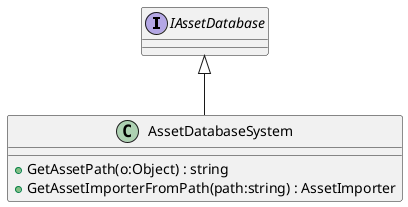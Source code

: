 @startuml
interface IAssetDatabase {
}
class AssetDatabaseSystem {
    + GetAssetPath(o:Object) : string
    + GetAssetImporterFromPath(path:string) : AssetImporter
}
IAssetDatabase <|-- AssetDatabaseSystem
@enduml
